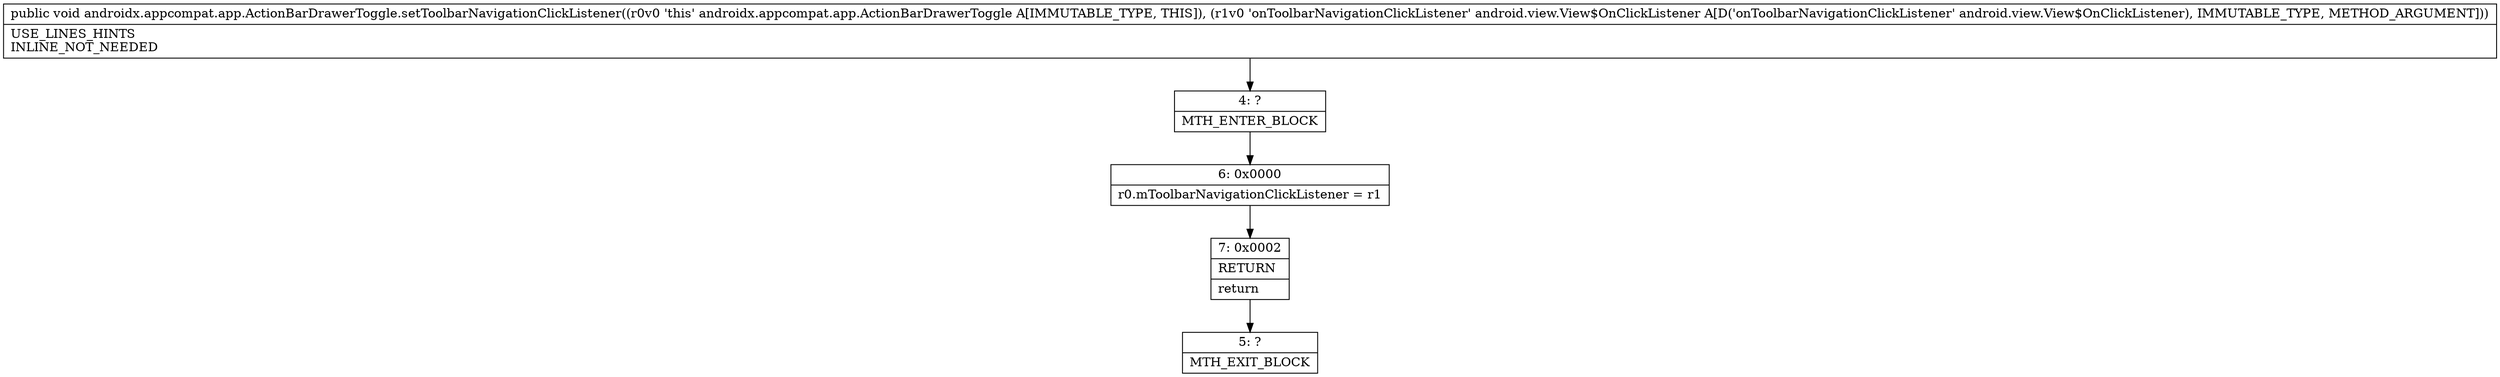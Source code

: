 digraph "CFG forandroidx.appcompat.app.ActionBarDrawerToggle.setToolbarNavigationClickListener(Landroid\/view\/View$OnClickListener;)V" {
Node_4 [shape=record,label="{4\:\ ?|MTH_ENTER_BLOCK\l}"];
Node_6 [shape=record,label="{6\:\ 0x0000|r0.mToolbarNavigationClickListener = r1\l}"];
Node_7 [shape=record,label="{7\:\ 0x0002|RETURN\l|return\l}"];
Node_5 [shape=record,label="{5\:\ ?|MTH_EXIT_BLOCK\l}"];
MethodNode[shape=record,label="{public void androidx.appcompat.app.ActionBarDrawerToggle.setToolbarNavigationClickListener((r0v0 'this' androidx.appcompat.app.ActionBarDrawerToggle A[IMMUTABLE_TYPE, THIS]), (r1v0 'onToolbarNavigationClickListener' android.view.View$OnClickListener A[D('onToolbarNavigationClickListener' android.view.View$OnClickListener), IMMUTABLE_TYPE, METHOD_ARGUMENT]))  | USE_LINES_HINTS\lINLINE_NOT_NEEDED\l}"];
MethodNode -> Node_4;Node_4 -> Node_6;
Node_6 -> Node_7;
Node_7 -> Node_5;
}

